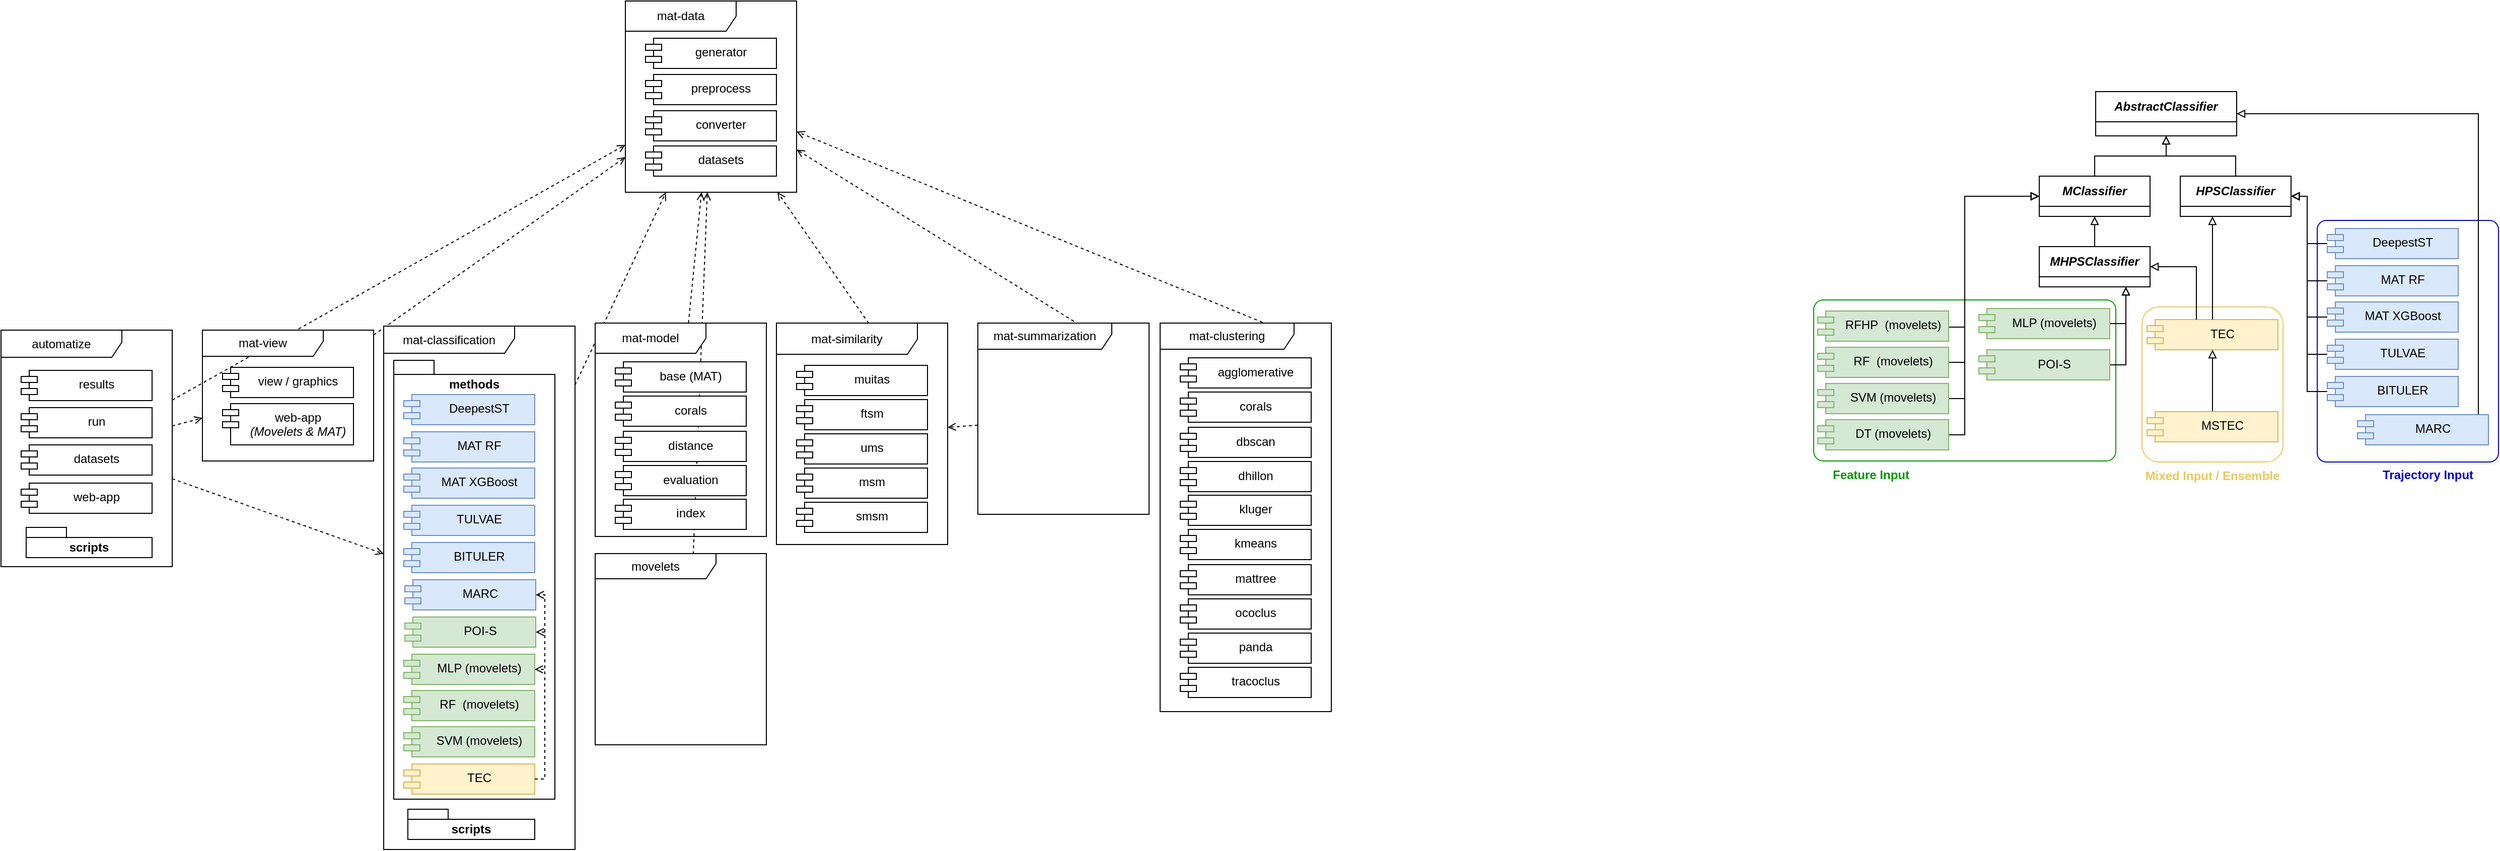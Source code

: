 <mxfile version="23.1.5" type="device">
  <diagram name="Página-1" id="NjSdwOmiIwXVztQAF8Lo">
    <mxGraphModel dx="1736" dy="1755" grid="1" gridSize="10" guides="1" tooltips="1" connect="1" arrows="1" fold="1" page="1" pageScale="1" pageWidth="827" pageHeight="1169" math="0" shadow="0">
      <root>
        <mxCell id="0" />
        <mxCell id="1" parent="0" />
        <mxCell id="n9qyGrMY-b-BzYaa1yog-17" style="rounded=0;orthogonalLoop=1;jettySize=auto;html=1;dashed=1;endArrow=open;endFill=0;" parent="1" source="n9qyGrMY-b-BzYaa1yog-12" target="n9qyGrMY-b-BzYaa1yog-2" edge="1">
          <mxGeometry relative="1" as="geometry" />
        </mxCell>
        <mxCell id="mgZLQg_ETMRa4hPbAOP7-61" value="&lt;h4&gt;Trajectory Input&lt;/h4&gt;" style="rounded=1;whiteSpace=wrap;html=1;fillColor=none;verticalAlign=top;labelPosition=right;verticalLabelPosition=bottom;align=left;spacing=-15;spacingTop=0;spacingLeft=-100;spacingRight=0;fontColor=#0000CC;labelBorderColor=none;strokeColor=#0000CC;arcSize=5;" parent="1" vertex="1">
          <mxGeometry x="2170" y="168" width="180" height="240" as="geometry" />
        </mxCell>
        <mxCell id="mgZLQg_ETMRa4hPbAOP7-62" value="&lt;h4&gt;Mixed Input / Ensemble&lt;/h4&gt;" style="rounded=1;whiteSpace=wrap;html=1;fillColor=none;verticalAlign=top;labelPosition=center;verticalLabelPosition=bottom;align=center;spacing=-15;spacingTop=1;spacingLeft=0;spacingRight=0;fontColor=#EBC75E;labelBorderColor=none;strokeColor=#EBC75E;arcSize=12;" parent="1" vertex="1">
          <mxGeometry x="1996" y="254" width="140" height="154" as="geometry" />
        </mxCell>
        <mxCell id="mgZLQg_ETMRa4hPbAOP7-60" value="&lt;h4&gt;Feature Input&lt;/h4&gt;" style="rounded=1;whiteSpace=wrap;html=1;fillColor=none;verticalAlign=top;labelPosition=left;verticalLabelPosition=bottom;align=right;spacing=-15;spacingTop=1;spacingLeft=0;spacingRight=-80;fontColor=#009900;labelBorderColor=none;strokeColor=#009900;arcSize=6;" parent="1" vertex="1">
          <mxGeometry x="1670" y="247" width="300" height="160" as="geometry" />
        </mxCell>
        <mxCell id="n9qyGrMY-b-BzYaa1yog-35" style="rounded=0;orthogonalLoop=1;jettySize=auto;html=1;endArrow=open;dashed=1;endFill=0;exitX=0.573;exitY=0.004;exitDx=0;exitDy=0;exitPerimeter=0;" parent="1" source="n9qyGrMY-b-BzYaa1yog-9" target="n9qyGrMY-b-BzYaa1yog-2" edge="1">
          <mxGeometry relative="1" as="geometry" />
        </mxCell>
        <mxCell id="n9qyGrMY-b-BzYaa1yog-9" value="movelets" style="shape=umlFrame;whiteSpace=wrap;html=1;pointerEvents=0;width=120;height=25;" parent="1" vertex="1">
          <mxGeometry x="460" y="499" width="170" height="190" as="geometry" />
        </mxCell>
        <mxCell id="n9qyGrMY-b-BzYaa1yog-23" style="rounded=0;orthogonalLoop=1;jettySize=auto;html=1;endArrow=open;dashed=1;endFill=0;" parent="1" source="n9qyGrMY-b-BzYaa1yog-12" target="n9qyGrMY-b-BzYaa1yog-6" edge="1">
          <mxGeometry relative="1" as="geometry" />
        </mxCell>
        <mxCell id="n9qyGrMY-b-BzYaa1yog-33" style="rounded=0;orthogonalLoop=1;jettySize=auto;html=1;endArrow=open;dashed=1;endFill=0;" parent="1" source="n9qyGrMY-b-BzYaa1yog-12" target="n9qyGrMY-b-BzYaa1yog-19" edge="1">
          <mxGeometry relative="1" as="geometry" />
        </mxCell>
        <mxCell id="n9qyGrMY-b-BzYaa1yog-34" style="rounded=0;orthogonalLoop=1;jettySize=auto;html=1;endArrow=open;dashed=1;endFill=0;" parent="1" source="n9qyGrMY-b-BzYaa1yog-19" target="n9qyGrMY-b-BzYaa1yog-2" edge="1">
          <mxGeometry relative="1" as="geometry" />
        </mxCell>
        <mxCell id="mgZLQg_ETMRa4hPbAOP7-2" style="rounded=0;orthogonalLoop=1;jettySize=auto;html=1;endArrow=open;dashed=1;endFill=0;" parent="1" source="n9qyGrMY-b-BzYaa1yog-6" target="n9qyGrMY-b-BzYaa1yog-2" edge="1">
          <mxGeometry relative="1" as="geometry" />
        </mxCell>
        <mxCell id="mgZLQg_ETMRa4hPbAOP7-38" style="edgeStyle=orthogonalEdgeStyle;rounded=0;orthogonalLoop=1;jettySize=auto;html=1;endArrow=block;endFill=0;" parent="1" source="mgZLQg_ETMRa4hPbAOP7-11" target="mgZLQg_ETMRa4hPbAOP7-26" edge="1">
          <mxGeometry relative="1" as="geometry">
            <Array as="points">
              <mxPoint x="1980" y="271" />
            </Array>
          </mxGeometry>
        </mxCell>
        <mxCell id="mgZLQg_ETMRa4hPbAOP7-11" value="MLP (movelets)" style="shape=module;align=left;spacingLeft=20;align=center;verticalAlign=top;whiteSpace=wrap;html=1;jettyWidth=16;jettyHeight=6;fillColor=#d5e8d4;strokeColor=#82b366;" parent="1" vertex="1">
          <mxGeometry x="1834" y="255.5" width="130" height="30" as="geometry" />
        </mxCell>
        <mxCell id="mgZLQg_ETMRa4hPbAOP7-12" value="TEC" style="shape=module;align=left;spacingLeft=20;align=center;verticalAlign=top;whiteSpace=wrap;html=1;jettyWidth=16;jettyHeight=6;fillColor=#fff2cc;strokeColor=#d6b656;" parent="1" vertex="1">
          <mxGeometry x="2001" y="266.5" width="130" height="30" as="geometry" />
        </mxCell>
        <mxCell id="mgZLQg_ETMRa4hPbAOP7-36" style="edgeStyle=orthogonalEdgeStyle;rounded=0;orthogonalLoop=1;jettySize=auto;html=1;endArrow=block;endFill=0;" parent="1" source="mgZLQg_ETMRa4hPbAOP7-13" target="mgZLQg_ETMRa4hPbAOP7-26" edge="1">
          <mxGeometry relative="1" as="geometry">
            <Array as="points">
              <mxPoint x="1980" y="312" />
            </Array>
          </mxGeometry>
        </mxCell>
        <mxCell id="mgZLQg_ETMRa4hPbAOP7-13" value="POI-S" style="shape=module;align=left;spacingLeft=20;align=center;verticalAlign=top;whiteSpace=wrap;html=1;jettyWidth=16;jettyHeight=6;fillColor=#d5e8d4;strokeColor=#82b366;" parent="1" vertex="1">
          <mxGeometry x="1834" y="296.5" width="130" height="30" as="geometry" />
        </mxCell>
        <mxCell id="mgZLQg_ETMRa4hPbAOP7-39" style="edgeStyle=orthogonalEdgeStyle;rounded=0;orthogonalLoop=1;jettySize=auto;html=1;endArrow=block;endFill=0;" parent="1" source="mgZLQg_ETMRa4hPbAOP7-14" target="mgZLQg_ETMRa4hPbAOP7-27" edge="1">
          <mxGeometry relative="1" as="geometry">
            <Array as="points">
              <mxPoint x="2330" y="62" />
            </Array>
          </mxGeometry>
        </mxCell>
        <mxCell id="mgZLQg_ETMRa4hPbAOP7-14" value="MARC" style="shape=module;align=left;spacingLeft=20;align=center;verticalAlign=top;whiteSpace=wrap;html=1;jettyWidth=16;jettyHeight=6;fillColor=#dae8fc;strokeColor=#6c8ebf;" parent="1" vertex="1">
          <mxGeometry x="2210" y="361" width="130" height="30" as="geometry" />
        </mxCell>
        <mxCell id="mgZLQg_ETMRa4hPbAOP7-32" style="edgeStyle=orthogonalEdgeStyle;rounded=0;orthogonalLoop=1;jettySize=auto;html=1;entryX=0;entryY=0.5;entryDx=0;entryDy=0;endArrow=block;endFill=0;" parent="1" source="mgZLQg_ETMRa4hPbAOP7-15" target="mgZLQg_ETMRa4hPbAOP7-22" edge="1">
          <mxGeometry relative="1" as="geometry">
            <Array as="points">
              <mxPoint x="1820" y="274" />
              <mxPoint x="1820" y="144" />
            </Array>
          </mxGeometry>
        </mxCell>
        <mxCell id="mgZLQg_ETMRa4hPbAOP7-15" value="RFHP&amp;nbsp; (movelets)" style="shape=module;align=left;spacingLeft=20;align=center;verticalAlign=top;whiteSpace=wrap;html=1;jettyWidth=16;jettyHeight=6;fillColor=#d5e8d4;strokeColor=#82b366;" parent="1" vertex="1">
          <mxGeometry x="1674" y="258" width="130" height="30" as="geometry" />
        </mxCell>
        <mxCell id="mgZLQg_ETMRa4hPbAOP7-33" style="edgeStyle=orthogonalEdgeStyle;rounded=0;orthogonalLoop=1;jettySize=auto;html=1;endArrow=block;endFill=0;" parent="1" source="mgZLQg_ETMRa4hPbAOP7-47" target="mgZLQg_ETMRa4hPbAOP7-22" edge="1">
          <mxGeometry relative="1" as="geometry">
            <Array as="points">
              <mxPoint x="1820" y="309" />
              <mxPoint x="1820" y="144" />
            </Array>
          </mxGeometry>
        </mxCell>
        <mxCell id="mgZLQg_ETMRa4hPbAOP7-48" style="edgeStyle=orthogonalEdgeStyle;rounded=0;orthogonalLoop=1;jettySize=auto;html=1;endArrow=block;endFill=0;" parent="1" source="mgZLQg_ETMRa4hPbAOP7-16" target="mgZLQg_ETMRa4hPbAOP7-22" edge="1">
          <mxGeometry relative="1" as="geometry">
            <Array as="points">
              <mxPoint x="1820" y="345" />
              <mxPoint x="1820" y="144" />
            </Array>
          </mxGeometry>
        </mxCell>
        <mxCell id="mgZLQg_ETMRa4hPbAOP7-16" value="SVM&amp;nbsp;(movelets)" style="shape=module;align=left;spacingLeft=20;align=center;verticalAlign=top;whiteSpace=wrap;html=1;jettyWidth=16;jettyHeight=6;fillColor=#d5e8d4;strokeColor=#82b366;" parent="1" vertex="1">
          <mxGeometry x="1674" y="330" width="130" height="30" as="geometry" />
        </mxCell>
        <mxCell id="mgZLQg_ETMRa4hPbAOP7-40" style="edgeStyle=orthogonalEdgeStyle;rounded=0;orthogonalLoop=1;jettySize=auto;html=1;endArrow=block;endFill=0;" parent="1" source="mgZLQg_ETMRa4hPbAOP7-17" target="mgZLQg_ETMRa4hPbAOP7-28" edge="1">
          <mxGeometry relative="1" as="geometry">
            <Array as="points">
              <mxPoint x="2160" y="191" />
              <mxPoint x="2160" y="144" />
            </Array>
          </mxGeometry>
        </mxCell>
        <mxCell id="mgZLQg_ETMRa4hPbAOP7-17" value="DeepestST" style="shape=module;align=left;spacingLeft=20;align=center;verticalAlign=top;whiteSpace=wrap;html=1;jettyWidth=16;jettyHeight=6;fillColor=#dae8fc;strokeColor=#6c8ebf;" parent="1" vertex="1">
          <mxGeometry x="2180" y="176" width="130" height="30" as="geometry" />
        </mxCell>
        <mxCell id="mgZLQg_ETMRa4hPbAOP7-41" style="edgeStyle=orthogonalEdgeStyle;rounded=0;orthogonalLoop=1;jettySize=auto;html=1;endArrow=block;endFill=0;" parent="1" source="mgZLQg_ETMRa4hPbAOP7-18" target="mgZLQg_ETMRa4hPbAOP7-28" edge="1">
          <mxGeometry relative="1" as="geometry">
            <Array as="points">
              <mxPoint x="2160" y="228" />
              <mxPoint x="2160" y="144" />
            </Array>
          </mxGeometry>
        </mxCell>
        <mxCell id="mgZLQg_ETMRa4hPbAOP7-18" value="MAT RF" style="shape=module;align=left;spacingLeft=20;align=center;verticalAlign=top;whiteSpace=wrap;html=1;jettyWidth=16;jettyHeight=6;fillColor=#dae8fc;strokeColor=#6c8ebf;" parent="1" vertex="1">
          <mxGeometry x="2180" y="213" width="130" height="30" as="geometry" />
        </mxCell>
        <mxCell id="mgZLQg_ETMRa4hPbAOP7-42" style="edgeStyle=orthogonalEdgeStyle;rounded=0;orthogonalLoop=1;jettySize=auto;html=1;endArrow=block;endFill=0;" parent="1" source="mgZLQg_ETMRa4hPbAOP7-19" target="mgZLQg_ETMRa4hPbAOP7-28" edge="1">
          <mxGeometry relative="1" as="geometry">
            <Array as="points">
              <mxPoint x="2160" y="264" />
              <mxPoint x="2160" y="144" />
            </Array>
          </mxGeometry>
        </mxCell>
        <mxCell id="mgZLQg_ETMRa4hPbAOP7-19" value="MAT XGBoost" style="shape=module;align=left;spacingLeft=20;align=center;verticalAlign=top;whiteSpace=wrap;html=1;jettyWidth=16;jettyHeight=6;fillColor=#dae8fc;strokeColor=#6c8ebf;" parent="1" vertex="1">
          <mxGeometry x="2180" y="249" width="130" height="30" as="geometry" />
        </mxCell>
        <mxCell id="mgZLQg_ETMRa4hPbAOP7-43" style="edgeStyle=orthogonalEdgeStyle;rounded=0;orthogonalLoop=1;jettySize=auto;html=1;endArrow=block;endFill=0;" parent="1" source="mgZLQg_ETMRa4hPbAOP7-20" target="mgZLQg_ETMRa4hPbAOP7-28" edge="1">
          <mxGeometry relative="1" as="geometry">
            <Array as="points">
              <mxPoint x="2160" y="301" />
              <mxPoint x="2160" y="144" />
            </Array>
          </mxGeometry>
        </mxCell>
        <mxCell id="mgZLQg_ETMRa4hPbAOP7-20" value="TULVAE" style="shape=module;align=left;spacingLeft=20;align=center;verticalAlign=top;whiteSpace=wrap;html=1;jettyWidth=16;jettyHeight=6;fillColor=#dae8fc;strokeColor=#6c8ebf;" parent="1" vertex="1">
          <mxGeometry x="2180" y="286" width="130" height="30" as="geometry" />
        </mxCell>
        <mxCell id="mgZLQg_ETMRa4hPbAOP7-44" style="edgeStyle=orthogonalEdgeStyle;rounded=0;orthogonalLoop=1;jettySize=auto;html=1;endArrow=block;endFill=0;" parent="1" source="mgZLQg_ETMRa4hPbAOP7-21" target="mgZLQg_ETMRa4hPbAOP7-28" edge="1">
          <mxGeometry relative="1" as="geometry">
            <Array as="points">
              <mxPoint x="2160" y="338" />
              <mxPoint x="2160" y="144" />
            </Array>
          </mxGeometry>
        </mxCell>
        <mxCell id="mgZLQg_ETMRa4hPbAOP7-21" value="BITULER" style="shape=module;align=left;spacingLeft=20;align=center;verticalAlign=top;whiteSpace=wrap;html=1;jettyWidth=16;jettyHeight=6;fillColor=#dae8fc;strokeColor=#6c8ebf;" parent="1" vertex="1">
          <mxGeometry x="2180" y="323" width="130" height="30" as="geometry" />
        </mxCell>
        <mxCell id="mgZLQg_ETMRa4hPbAOP7-30" style="edgeStyle=orthogonalEdgeStyle;rounded=0;orthogonalLoop=1;jettySize=auto;html=1;endArrow=block;endFill=0;" parent="1" source="mgZLQg_ETMRa4hPbAOP7-22" target="mgZLQg_ETMRa4hPbAOP7-27" edge="1">
          <mxGeometry relative="1" as="geometry" />
        </mxCell>
        <mxCell id="mgZLQg_ETMRa4hPbAOP7-22" value="MClassifier" style="swimlane;fontStyle=3;childLayout=stackLayout;horizontal=1;startSize=30;horizontalStack=0;resizeParent=1;resizeParentMax=0;resizeLast=0;collapsible=1;marginBottom=0;whiteSpace=wrap;html=1;" parent="1" vertex="1">
          <mxGeometry x="1894" y="124" width="110" height="40" as="geometry" />
        </mxCell>
        <mxCell id="mgZLQg_ETMRa4hPbAOP7-31" style="edgeStyle=orthogonalEdgeStyle;rounded=0;orthogonalLoop=1;jettySize=auto;html=1;endArrow=block;endFill=0;" parent="1" source="mgZLQg_ETMRa4hPbAOP7-26" target="mgZLQg_ETMRa4hPbAOP7-22" edge="1">
          <mxGeometry relative="1" as="geometry" />
        </mxCell>
        <mxCell id="mgZLQg_ETMRa4hPbAOP7-26" value="MHPSClassifier" style="swimlane;fontStyle=3;childLayout=stackLayout;horizontal=1;startSize=30;horizontalStack=0;resizeParent=1;resizeParentMax=0;resizeLast=0;collapsible=1;marginBottom=0;whiteSpace=wrap;html=1;" parent="1" vertex="1">
          <mxGeometry x="1894" y="194" width="110" height="40" as="geometry" />
        </mxCell>
        <mxCell id="mgZLQg_ETMRa4hPbAOP7-27" value="AbstractClassifier" style="swimlane;fontStyle=3;childLayout=stackLayout;horizontal=1;startSize=30;horizontalStack=0;resizeParent=1;resizeParentMax=0;resizeLast=0;collapsible=1;marginBottom=0;whiteSpace=wrap;html=1;" parent="1" vertex="1">
          <mxGeometry x="1950" y="40" width="140" height="44" as="geometry" />
        </mxCell>
        <mxCell id="mgZLQg_ETMRa4hPbAOP7-29" style="edgeStyle=orthogonalEdgeStyle;rounded=0;orthogonalLoop=1;jettySize=auto;html=1;endArrow=block;endFill=0;" parent="1" source="mgZLQg_ETMRa4hPbAOP7-28" target="mgZLQg_ETMRa4hPbAOP7-27" edge="1">
          <mxGeometry relative="1" as="geometry" />
        </mxCell>
        <mxCell id="mgZLQg_ETMRa4hPbAOP7-28" value="HPSClassifier" style="swimlane;fontStyle=3;childLayout=stackLayout;horizontal=1;startSize=30;horizontalStack=0;resizeParent=1;resizeParentMax=0;resizeLast=0;collapsible=1;marginBottom=0;whiteSpace=wrap;html=1;" parent="1" vertex="1">
          <mxGeometry x="2034" y="124" width="110" height="40" as="geometry" />
        </mxCell>
        <mxCell id="mgZLQg_ETMRa4hPbAOP7-49" style="edgeStyle=orthogonalEdgeStyle;rounded=0;orthogonalLoop=1;jettySize=auto;html=1;endArrow=block;endFill=0;" parent="1" source="mgZLQg_ETMRa4hPbAOP7-46" target="mgZLQg_ETMRa4hPbAOP7-22" edge="1">
          <mxGeometry relative="1" as="geometry">
            <Array as="points">
              <mxPoint x="1820" y="381" />
              <mxPoint x="1820" y="144" />
            </Array>
          </mxGeometry>
        </mxCell>
        <mxCell id="mgZLQg_ETMRa4hPbAOP7-46" value="DT (movelets)" style="shape=module;align=left;spacingLeft=20;align=center;verticalAlign=top;whiteSpace=wrap;html=1;jettyWidth=16;jettyHeight=6;fillColor=#d5e8d4;strokeColor=#82b366;" parent="1" vertex="1">
          <mxGeometry x="1674" y="366" width="130" height="30" as="geometry" />
        </mxCell>
        <mxCell id="mgZLQg_ETMRa4hPbAOP7-47" value="RF&amp;nbsp; (movelets)" style="shape=module;align=left;spacingLeft=20;align=center;verticalAlign=top;whiteSpace=wrap;html=1;jettyWidth=16;jettyHeight=6;fillColor=#d5e8d4;strokeColor=#82b366;" parent="1" vertex="1">
          <mxGeometry x="1674" y="294" width="130" height="30" as="geometry" />
        </mxCell>
        <mxCell id="mgZLQg_ETMRa4hPbAOP7-63" style="edgeStyle=orthogonalEdgeStyle;rounded=0;orthogonalLoop=1;jettySize=auto;html=1;endArrow=block;endFill=0;" parent="1" source="mgZLQg_ETMRa4hPbAOP7-12" target="mgZLQg_ETMRa4hPbAOP7-28" edge="1">
          <mxGeometry relative="1" as="geometry">
            <Array as="points">
              <mxPoint x="2090" y="274" />
              <mxPoint x="2090" y="274" />
            </Array>
          </mxGeometry>
        </mxCell>
        <mxCell id="mgZLQg_ETMRa4hPbAOP7-64" style="edgeStyle=orthogonalEdgeStyle;rounded=0;orthogonalLoop=1;jettySize=auto;html=1;endArrow=block;endFill=0;" parent="1" source="mgZLQg_ETMRa4hPbAOP7-12" target="mgZLQg_ETMRa4hPbAOP7-26" edge="1">
          <mxGeometry relative="1" as="geometry">
            <Array as="points">
              <mxPoint x="2050" y="214" />
            </Array>
          </mxGeometry>
        </mxCell>
        <mxCell id="mgZLQg_ETMRa4hPbAOP7-66" style="edgeStyle=orthogonalEdgeStyle;rounded=0;orthogonalLoop=1;jettySize=auto;html=1;endArrow=block;endFill=0;" parent="1" source="mgZLQg_ETMRa4hPbAOP7-65" target="mgZLQg_ETMRa4hPbAOP7-12" edge="1">
          <mxGeometry relative="1" as="geometry" />
        </mxCell>
        <mxCell id="mgZLQg_ETMRa4hPbAOP7-65" value="MSTEC" style="shape=module;align=left;spacingLeft=20;align=center;verticalAlign=top;whiteSpace=wrap;html=1;jettyWidth=16;jettyHeight=6;fillColor=#fff2cc;strokeColor=#d6b656;" parent="1" vertex="1">
          <mxGeometry x="2001" y="358" width="130" height="30" as="geometry" />
        </mxCell>
        <mxCell id="ncjso_DGpGOnADHclqbK-24" style="rounded=0;orthogonalLoop=1;jettySize=auto;html=1;dashed=1;strokeColor=default;align=center;verticalAlign=middle;fontFamily=Helvetica;fontSize=11;fontColor=default;labelBackgroundColor=default;endArrow=open;endFill=0;exitX=0.539;exitY=0.001;exitDx=0;exitDy=0;exitPerimeter=0;" edge="1" parent="1" source="ncjso_DGpGOnADHclqbK-2" target="n9qyGrMY-b-BzYaa1yog-2">
          <mxGeometry relative="1" as="geometry" />
        </mxCell>
        <mxCell id="ncjso_DGpGOnADHclqbK-23" style="rounded=0;orthogonalLoop=1;jettySize=auto;html=1;dashed=1;strokeColor=default;align=center;verticalAlign=middle;fontFamily=Helvetica;fontSize=11;fontColor=default;labelBackgroundColor=default;endArrow=open;endFill=0;" edge="1" parent="1" source="ncjso_DGpGOnADHclqbK-3" target="ncjso_DGpGOnADHclqbK-2">
          <mxGeometry relative="1" as="geometry" />
        </mxCell>
        <mxCell id="ncjso_DGpGOnADHclqbK-25" style="rounded=0;orthogonalLoop=1;jettySize=auto;html=1;dashed=1;strokeColor=default;align=center;verticalAlign=middle;fontFamily=Helvetica;fontSize=11;fontColor=default;labelBackgroundColor=default;endArrow=open;endFill=0;exitX=0.561;exitY=-0.009;exitDx=0;exitDy=0;exitPerimeter=0;" edge="1" parent="1" source="ncjso_DGpGOnADHclqbK-3" target="n9qyGrMY-b-BzYaa1yog-2">
          <mxGeometry relative="1" as="geometry" />
        </mxCell>
        <mxCell id="ncjso_DGpGOnADHclqbK-3" value="mat-summarization" style="shape=umlFrame;whiteSpace=wrap;html=1;pointerEvents=0;width=133;height=26;" vertex="1" parent="1">
          <mxGeometry x="840" y="270" width="170" height="190" as="geometry" />
        </mxCell>
        <mxCell id="ncjso_DGpGOnADHclqbK-20" value="" style="group" vertex="1" connectable="0" parent="1">
          <mxGeometry x="460" y="270" width="170" height="212" as="geometry" />
        </mxCell>
        <mxCell id="BebV0c_RTAwMKaFlxQ5s-1" value="mat-model" style="shape=umlFrame;whiteSpace=wrap;html=1;pointerEvents=0;width=110;height=30;" parent="ncjso_DGpGOnADHclqbK-20" vertex="1">
          <mxGeometry width="170" height="212" as="geometry" />
        </mxCell>
        <mxCell id="ncjso_DGpGOnADHclqbK-15" value="base (MAT)" style="shape=module;align=left;spacingLeft=20;align=center;verticalAlign=top;whiteSpace=wrap;html=1;jettyWidth=16;jettyHeight=6;" vertex="1" parent="ncjso_DGpGOnADHclqbK-20">
          <mxGeometry x="20" y="38.5" width="130" height="30" as="geometry" />
        </mxCell>
        <mxCell id="ncjso_DGpGOnADHclqbK-16" value="corals" style="shape=module;align=left;spacingLeft=20;align=center;verticalAlign=top;whiteSpace=wrap;html=1;jettyWidth=16;jettyHeight=6;" vertex="1" parent="ncjso_DGpGOnADHclqbK-20">
          <mxGeometry x="20" y="72.5" width="130" height="30" as="geometry" />
        </mxCell>
        <mxCell id="ncjso_DGpGOnADHclqbK-17" value="distance" style="shape=module;align=left;spacingLeft=20;align=center;verticalAlign=top;whiteSpace=wrap;html=1;jettyWidth=16;jettyHeight=6;" vertex="1" parent="ncjso_DGpGOnADHclqbK-20">
          <mxGeometry x="20" y="107.5" width="130" height="30" as="geometry" />
        </mxCell>
        <mxCell id="ncjso_DGpGOnADHclqbK-18" value="evaluation" style="shape=module;align=left;spacingLeft=20;align=center;verticalAlign=top;whiteSpace=wrap;html=1;jettyWidth=16;jettyHeight=6;" vertex="1" parent="ncjso_DGpGOnADHclqbK-20">
          <mxGeometry x="20" y="141.5" width="130" height="30" as="geometry" />
        </mxCell>
        <mxCell id="ncjso_DGpGOnADHclqbK-19" value="index" style="shape=module;align=left;spacingLeft=20;align=center;verticalAlign=top;whiteSpace=wrap;html=1;jettyWidth=16;jettyHeight=6;" vertex="1" parent="ncjso_DGpGOnADHclqbK-20">
          <mxGeometry x="20" y="175" width="130" height="30" as="geometry" />
        </mxCell>
        <mxCell id="ncjso_DGpGOnADHclqbK-21" style="rounded=0;orthogonalLoop=1;jettySize=auto;html=1;dashed=1;strokeColor=default;align=center;verticalAlign=middle;fontFamily=Helvetica;fontSize=11;fontColor=default;labelBackgroundColor=default;endArrow=open;endFill=0;exitX=0.545;exitY=-0.001;exitDx=0;exitDy=0;exitPerimeter=0;" edge="1" parent="1" source="BebV0c_RTAwMKaFlxQ5s-1" target="n9qyGrMY-b-BzYaa1yog-2">
          <mxGeometry relative="1" as="geometry" />
        </mxCell>
        <mxCell id="ncjso_DGpGOnADHclqbK-22" value="" style="group" vertex="1" connectable="0" parent="1">
          <mxGeometry x="1021" y="270" width="170" height="386" as="geometry" />
        </mxCell>
        <mxCell id="ncjso_DGpGOnADHclqbK-4" value="mat-clustering" style="shape=umlFrame;whiteSpace=wrap;html=1;pointerEvents=0;width=133;height=26;" vertex="1" parent="ncjso_DGpGOnADHclqbK-22">
          <mxGeometry width="170" height="386" as="geometry" />
        </mxCell>
        <mxCell id="ncjso_DGpGOnADHclqbK-5" value="agglomerative" style="shape=module;align=left;spacingLeft=20;align=center;verticalAlign=top;whiteSpace=wrap;html=1;jettyWidth=16;jettyHeight=6;" vertex="1" parent="ncjso_DGpGOnADHclqbK-22">
          <mxGeometry x="20" y="34.5" width="130" height="30" as="geometry" />
        </mxCell>
        <mxCell id="ncjso_DGpGOnADHclqbK-6" value="corals" style="shape=module;align=left;spacingLeft=20;align=center;verticalAlign=top;whiteSpace=wrap;html=1;jettyWidth=16;jettyHeight=6;" vertex="1" parent="ncjso_DGpGOnADHclqbK-22">
          <mxGeometry x="20" y="68.5" width="130" height="30" as="geometry" />
        </mxCell>
        <mxCell id="ncjso_DGpGOnADHclqbK-7" value="dbscan" style="shape=module;align=left;spacingLeft=20;align=center;verticalAlign=top;whiteSpace=wrap;html=1;jettyWidth=16;jettyHeight=6;" vertex="1" parent="ncjso_DGpGOnADHclqbK-22">
          <mxGeometry x="20" y="103.5" width="130" height="30" as="geometry" />
        </mxCell>
        <mxCell id="ncjso_DGpGOnADHclqbK-8" value="dhillon" style="shape=module;align=left;spacingLeft=20;align=center;verticalAlign=top;whiteSpace=wrap;html=1;jettyWidth=16;jettyHeight=6;" vertex="1" parent="ncjso_DGpGOnADHclqbK-22">
          <mxGeometry x="20" y="137.5" width="130" height="30" as="geometry" />
        </mxCell>
        <mxCell id="ncjso_DGpGOnADHclqbK-9" value="kluger" style="shape=module;align=left;spacingLeft=20;align=center;verticalAlign=top;whiteSpace=wrap;html=1;jettyWidth=16;jettyHeight=6;" vertex="1" parent="ncjso_DGpGOnADHclqbK-22">
          <mxGeometry x="20" y="171" width="130" height="30" as="geometry" />
        </mxCell>
        <mxCell id="ncjso_DGpGOnADHclqbK-10" value="kmeans" style="shape=module;align=left;spacingLeft=20;align=center;verticalAlign=top;whiteSpace=wrap;html=1;jettyWidth=16;jettyHeight=6;" vertex="1" parent="ncjso_DGpGOnADHclqbK-22">
          <mxGeometry x="20" y="205" width="130" height="30" as="geometry" />
        </mxCell>
        <mxCell id="ncjso_DGpGOnADHclqbK-11" value="mattree" style="shape=module;align=left;spacingLeft=20;align=center;verticalAlign=top;whiteSpace=wrap;html=1;jettyWidth=16;jettyHeight=6;" vertex="1" parent="ncjso_DGpGOnADHclqbK-22">
          <mxGeometry x="20" y="240" width="130" height="30" as="geometry" />
        </mxCell>
        <mxCell id="ncjso_DGpGOnADHclqbK-12" value="ococlus" style="shape=module;align=left;spacingLeft=20;align=center;verticalAlign=top;whiteSpace=wrap;html=1;jettyWidth=16;jettyHeight=6;" vertex="1" parent="ncjso_DGpGOnADHclqbK-22">
          <mxGeometry x="20" y="274" width="130" height="30" as="geometry" />
        </mxCell>
        <mxCell id="ncjso_DGpGOnADHclqbK-13" value="panda" style="shape=module;align=left;spacingLeft=20;align=center;verticalAlign=top;whiteSpace=wrap;html=1;jettyWidth=16;jettyHeight=6;" vertex="1" parent="ncjso_DGpGOnADHclqbK-22">
          <mxGeometry x="20" y="308" width="130" height="30" as="geometry" />
        </mxCell>
        <mxCell id="ncjso_DGpGOnADHclqbK-14" value="tracoclus" style="shape=module;align=left;spacingLeft=20;align=center;verticalAlign=top;whiteSpace=wrap;html=1;jettyWidth=16;jettyHeight=6;" vertex="1" parent="ncjso_DGpGOnADHclqbK-22">
          <mxGeometry x="20" y="342" width="130" height="30" as="geometry" />
        </mxCell>
        <mxCell id="ncjso_DGpGOnADHclqbK-26" style="rounded=0;orthogonalLoop=1;jettySize=auto;html=1;dashed=1;strokeColor=default;align=center;verticalAlign=middle;fontFamily=Helvetica;fontSize=11;fontColor=default;labelBackgroundColor=default;endArrow=open;endFill=0;exitX=0.598;exitY=-0.002;exitDx=0;exitDy=0;exitPerimeter=0;" edge="1" parent="1" source="ncjso_DGpGOnADHclqbK-4" target="n9qyGrMY-b-BzYaa1yog-2">
          <mxGeometry relative="1" as="geometry" />
        </mxCell>
        <mxCell id="ncjso_DGpGOnADHclqbK-27" value="" style="group" vertex="1" connectable="0" parent="1">
          <mxGeometry x="490" y="-50" width="170" height="190" as="geometry" />
        </mxCell>
        <mxCell id="n9qyGrMY-b-BzYaa1yog-2" value="mat-data" style="shape=umlFrame;whiteSpace=wrap;html=1;pointerEvents=0;width=110;height=30;" parent="ncjso_DGpGOnADHclqbK-27" vertex="1">
          <mxGeometry width="170" height="190" as="geometry" />
        </mxCell>
        <mxCell id="n9qyGrMY-b-BzYaa1yog-4" value="preprocess" style="shape=module;align=left;spacingLeft=20;align=center;verticalAlign=top;whiteSpace=wrap;html=1;jettyWidth=16;jettyHeight=6;" parent="ncjso_DGpGOnADHclqbK-27" vertex="1">
          <mxGeometry x="20" y="73" width="130" height="30" as="geometry" />
        </mxCell>
        <mxCell id="n9qyGrMY-b-BzYaa1yog-5" value="generator" style="shape=module;align=left;spacingLeft=20;align=center;verticalAlign=top;whiteSpace=wrap;html=1;jettyWidth=16;jettyHeight=6;" parent="ncjso_DGpGOnADHclqbK-27" vertex="1">
          <mxGeometry x="20" y="37" width="130" height="30" as="geometry" />
        </mxCell>
        <mxCell id="n9qyGrMY-b-BzYaa1yog-36" value="converter" style="shape=module;align=left;spacingLeft=20;align=center;verticalAlign=top;whiteSpace=wrap;html=1;jettyWidth=16;jettyHeight=6;" parent="ncjso_DGpGOnADHclqbK-27" vertex="1">
          <mxGeometry x="20" y="109" width="130" height="30" as="geometry" />
        </mxCell>
        <mxCell id="mgZLQg_ETMRa4hPbAOP7-1" value="datasets" style="shape=module;align=left;spacingLeft=20;align=center;verticalAlign=top;whiteSpace=wrap;html=1;jettyWidth=16;jettyHeight=6;" parent="ncjso_DGpGOnADHclqbK-27" vertex="1">
          <mxGeometry x="20" y="144" width="130" height="30" as="geometry" />
        </mxCell>
        <mxCell id="ncjso_DGpGOnADHclqbK-28" value="" style="group" vertex="1" connectable="0" parent="1">
          <mxGeometry x="250" y="273" width="190" height="520" as="geometry" />
        </mxCell>
        <mxCell id="mgZLQg_ETMRa4hPbAOP7-5" value="methods" style="shape=folder;fontStyle=1;spacingTop=10;tabWidth=40;tabHeight=14;tabPosition=left;html=1;whiteSpace=wrap;horizontal=1;verticalAlign=top;fillColor=none;" parent="ncjso_DGpGOnADHclqbK-28" vertex="1">
          <mxGeometry x="10" y="34" width="160" height="436" as="geometry" />
        </mxCell>
        <mxCell id="n9qyGrMY-b-BzYaa1yog-10" value="MLP (movelets)" style="shape=module;align=left;spacingLeft=20;align=center;verticalAlign=top;whiteSpace=wrap;html=1;jettyWidth=16;jettyHeight=6;fillColor=#d5e8d4;strokeColor=#82b366;" parent="ncjso_DGpGOnADHclqbK-28" vertex="1">
          <mxGeometry x="20" y="326" width="130" height="30" as="geometry" />
        </mxCell>
        <mxCell id="mgZLQg_ETMRa4hPbAOP7-10" style="edgeStyle=orthogonalEdgeStyle;rounded=0;orthogonalLoop=1;jettySize=auto;html=1;entryX=1;entryY=0.5;entryDx=0;entryDy=0;endArrow=open;dashed=1;endFill=0;" parent="ncjso_DGpGOnADHclqbK-28" source="n9qyGrMY-b-BzYaa1yog-11" target="n9qyGrMY-b-BzYaa1yog-10" edge="1">
          <mxGeometry relative="1" as="geometry">
            <Array as="points">
              <mxPoint x="160" y="450" />
              <mxPoint x="160" y="341" />
            </Array>
          </mxGeometry>
        </mxCell>
        <mxCell id="n9qyGrMY-b-BzYaa1yog-11" value="TEC" style="shape=module;align=left;spacingLeft=20;align=center;verticalAlign=top;whiteSpace=wrap;html=1;jettyWidth=16;jettyHeight=6;fillColor=#fff2cc;strokeColor=#d6b656;" parent="ncjso_DGpGOnADHclqbK-28" vertex="1">
          <mxGeometry x="20" y="435" width="130" height="30" as="geometry" />
        </mxCell>
        <mxCell id="n9qyGrMY-b-BzYaa1yog-19" value="mat-classification" style="shape=umlFrame;whiteSpace=wrap;html=1;pointerEvents=0;width=130;height=27;" parent="ncjso_DGpGOnADHclqbK-28" vertex="1">
          <mxGeometry width="190" height="520" as="geometry" />
        </mxCell>
        <mxCell id="n9qyGrMY-b-BzYaa1yog-20" value="POI-S" style="shape=module;align=left;spacingLeft=20;align=center;verticalAlign=top;whiteSpace=wrap;html=1;jettyWidth=16;jettyHeight=6;fillColor=#d5e8d4;strokeColor=#82b366;" parent="ncjso_DGpGOnADHclqbK-28" vertex="1">
          <mxGeometry x="21" y="289" width="130" height="30" as="geometry" />
        </mxCell>
        <mxCell id="mgZLQg_ETMRa4hPbAOP7-9" style="edgeStyle=orthogonalEdgeStyle;rounded=0;orthogonalLoop=1;jettySize=auto;html=1;entryX=1;entryY=0.5;entryDx=0;entryDy=0;endArrow=open;dashed=1;endFill=0;" parent="ncjso_DGpGOnADHclqbK-28" source="n9qyGrMY-b-BzYaa1yog-11" target="n9qyGrMY-b-BzYaa1yog-20" edge="1">
          <mxGeometry relative="1" as="geometry">
            <Array as="points">
              <mxPoint x="160" y="450" />
              <mxPoint x="160" y="304" />
            </Array>
          </mxGeometry>
        </mxCell>
        <mxCell id="n9qyGrMY-b-BzYaa1yog-21" value="MARC" style="shape=module;align=left;spacingLeft=20;align=center;verticalAlign=top;whiteSpace=wrap;html=1;jettyWidth=16;jettyHeight=6;fillColor=#dae8fc;strokeColor=#6c8ebf;" parent="ncjso_DGpGOnADHclqbK-28" vertex="1">
          <mxGeometry x="21" y="252" width="130" height="30" as="geometry" />
        </mxCell>
        <mxCell id="mgZLQg_ETMRa4hPbAOP7-8" style="edgeStyle=orthogonalEdgeStyle;rounded=0;orthogonalLoop=1;jettySize=auto;html=1;entryX=1;entryY=0.5;entryDx=0;entryDy=0;endArrow=open;dashed=1;endFill=0;" parent="ncjso_DGpGOnADHclqbK-28" source="n9qyGrMY-b-BzYaa1yog-11" target="n9qyGrMY-b-BzYaa1yog-21" edge="1">
          <mxGeometry relative="1" as="geometry">
            <Array as="points">
              <mxPoint x="160" y="450" />
              <mxPoint x="160" y="267" />
            </Array>
          </mxGeometry>
        </mxCell>
        <mxCell id="n9qyGrMY-b-BzYaa1yog-24" value="RF&amp;nbsp; (movelets)" style="shape=module;align=left;spacingLeft=20;align=center;verticalAlign=top;whiteSpace=wrap;html=1;jettyWidth=16;jettyHeight=6;fillColor=#d5e8d4;strokeColor=#82b366;" parent="ncjso_DGpGOnADHclqbK-28" vertex="1">
          <mxGeometry x="20" y="362" width="130" height="30" as="geometry" />
        </mxCell>
        <mxCell id="n9qyGrMY-b-BzYaa1yog-25" value="SVM&amp;nbsp;(movelets)" style="shape=module;align=left;spacingLeft=20;align=center;verticalAlign=top;whiteSpace=wrap;html=1;jettyWidth=16;jettyHeight=6;fillColor=#d5e8d4;strokeColor=#82b366;" parent="ncjso_DGpGOnADHclqbK-28" vertex="1">
          <mxGeometry x="20" y="398" width="130" height="30" as="geometry" />
        </mxCell>
        <mxCell id="n9qyGrMY-b-BzYaa1yog-26" value="DeepestST" style="shape=module;align=left;spacingLeft=20;align=center;verticalAlign=top;whiteSpace=wrap;html=1;jettyWidth=16;jettyHeight=6;fillColor=#dae8fc;strokeColor=#6c8ebf;" parent="ncjso_DGpGOnADHclqbK-28" vertex="1">
          <mxGeometry x="20" y="68" width="130" height="30" as="geometry" />
        </mxCell>
        <mxCell id="n9qyGrMY-b-BzYaa1yog-27" value="MAT RF" style="shape=module;align=left;spacingLeft=20;align=center;verticalAlign=top;whiteSpace=wrap;html=1;jettyWidth=16;jettyHeight=6;fillColor=#dae8fc;strokeColor=#6c8ebf;" parent="ncjso_DGpGOnADHclqbK-28" vertex="1">
          <mxGeometry x="20" y="105" width="130" height="30" as="geometry" />
        </mxCell>
        <mxCell id="n9qyGrMY-b-BzYaa1yog-28" value="MAT XGBoost" style="shape=module;align=left;spacingLeft=20;align=center;verticalAlign=top;whiteSpace=wrap;html=1;jettyWidth=16;jettyHeight=6;fillColor=#dae8fc;strokeColor=#6c8ebf;" parent="ncjso_DGpGOnADHclqbK-28" vertex="1">
          <mxGeometry x="20" y="141" width="130" height="30" as="geometry" />
        </mxCell>
        <mxCell id="n9qyGrMY-b-BzYaa1yog-29" value="TULVAE" style="shape=module;align=left;spacingLeft=20;align=center;verticalAlign=top;whiteSpace=wrap;html=1;jettyWidth=16;jettyHeight=6;fillColor=#dae8fc;strokeColor=#6c8ebf;" parent="ncjso_DGpGOnADHclqbK-28" vertex="1">
          <mxGeometry x="20" y="178" width="130" height="30" as="geometry" />
        </mxCell>
        <mxCell id="n9qyGrMY-b-BzYaa1yog-30" value="BITULER" style="shape=module;align=left;spacingLeft=20;align=center;verticalAlign=top;whiteSpace=wrap;html=1;jettyWidth=16;jettyHeight=6;fillColor=#dae8fc;strokeColor=#6c8ebf;" parent="ncjso_DGpGOnADHclqbK-28" vertex="1">
          <mxGeometry x="20" y="215" width="130" height="30" as="geometry" />
        </mxCell>
        <mxCell id="mgZLQg_ETMRa4hPbAOP7-6" value="scripts" style="shape=folder;fontStyle=1;spacingTop=10;tabWidth=40;tabHeight=10;tabPosition=left;html=1;whiteSpace=wrap;" parent="ncjso_DGpGOnADHclqbK-28" vertex="1">
          <mxGeometry x="24" y="480" width="126" height="30" as="geometry" />
        </mxCell>
        <mxCell id="ncjso_DGpGOnADHclqbK-29" value="" style="group" vertex="1" connectable="0" parent="1">
          <mxGeometry x="-130" y="277" width="170" height="235" as="geometry" />
        </mxCell>
        <mxCell id="n9qyGrMY-b-BzYaa1yog-12" value="automatize" style="shape=umlFrame;whiteSpace=wrap;html=1;pointerEvents=0;width=120;height=27;" parent="ncjso_DGpGOnADHclqbK-29" vertex="1">
          <mxGeometry width="170" height="235" as="geometry" />
        </mxCell>
        <mxCell id="n9qyGrMY-b-BzYaa1yog-13" value="run" style="shape=module;align=left;spacingLeft=20;align=center;verticalAlign=top;whiteSpace=wrap;html=1;jettyWidth=16;jettyHeight=6;" parent="ncjso_DGpGOnADHclqbK-29" vertex="1">
          <mxGeometry x="20" y="77" width="130" height="30" as="geometry" />
        </mxCell>
        <mxCell id="n9qyGrMY-b-BzYaa1yog-14" value="results" style="shape=module;align=left;spacingLeft=20;align=center;verticalAlign=top;whiteSpace=wrap;html=1;jettyWidth=16;jettyHeight=6;" parent="ncjso_DGpGOnADHclqbK-29" vertex="1">
          <mxGeometry x="20" y="40" width="130" height="30" as="geometry" />
        </mxCell>
        <mxCell id="n9qyGrMY-b-BzYaa1yog-16" value="datasets" style="shape=module;align=left;spacingLeft=20;align=center;verticalAlign=top;whiteSpace=wrap;html=1;jettyWidth=16;jettyHeight=6;" parent="ncjso_DGpGOnADHclqbK-29" vertex="1">
          <mxGeometry x="20" y="114" width="130" height="30" as="geometry" />
        </mxCell>
        <mxCell id="n9qyGrMY-b-BzYaa1yog-22" value="web-app" style="shape=module;align=left;spacingLeft=20;align=center;verticalAlign=top;whiteSpace=wrap;html=1;jettyWidth=16;jettyHeight=6;" parent="ncjso_DGpGOnADHclqbK-29" vertex="1">
          <mxGeometry x="20" y="152" width="130" height="30" as="geometry" />
        </mxCell>
        <mxCell id="mgZLQg_ETMRa4hPbAOP7-7" value="scripts" style="shape=folder;fontStyle=1;spacingTop=10;tabWidth=40;tabHeight=10;tabPosition=left;html=1;whiteSpace=wrap;" parent="ncjso_DGpGOnADHclqbK-29" vertex="1">
          <mxGeometry x="25" y="196" width="125" height="30" as="geometry" />
        </mxCell>
        <mxCell id="ncjso_DGpGOnADHclqbK-30" value="" style="group" vertex="1" connectable="0" parent="1">
          <mxGeometry x="70" y="277" width="170" height="130" as="geometry" />
        </mxCell>
        <mxCell id="n9qyGrMY-b-BzYaa1yog-6" value="mat-view" style="shape=umlFrame;whiteSpace=wrap;html=1;pointerEvents=0;width=120;height=26;" parent="ncjso_DGpGOnADHclqbK-30" vertex="1">
          <mxGeometry width="170" height="130" as="geometry" />
        </mxCell>
        <mxCell id="n9qyGrMY-b-BzYaa1yog-7" value="web-app &lt;br&gt;&lt;i&gt;(Movelets &amp;amp; MAT)&lt;/i&gt;" style="shape=module;align=left;spacingLeft=20;align=center;verticalAlign=top;whiteSpace=wrap;html=1;jettyWidth=16;jettyHeight=6;" parent="ncjso_DGpGOnADHclqbK-30" vertex="1">
          <mxGeometry x="20" y="73" width="130" height="41" as="geometry" />
        </mxCell>
        <mxCell id="n9qyGrMY-b-BzYaa1yog-8" value="view / graphics" style="shape=module;align=left;spacingLeft=20;align=center;verticalAlign=top;whiteSpace=wrap;html=1;jettyWidth=16;jettyHeight=6;" parent="ncjso_DGpGOnADHclqbK-30" vertex="1">
          <mxGeometry x="20" y="37" width="130" height="30" as="geometry" />
        </mxCell>
        <mxCell id="ncjso_DGpGOnADHclqbK-39" value="" style="group" vertex="1" connectable="0" parent="1">
          <mxGeometry x="640" y="270" width="170" height="220" as="geometry" />
        </mxCell>
        <mxCell id="ncjso_DGpGOnADHclqbK-2" value="mat-similarity" style="shape=umlFrame;whiteSpace=wrap;html=1;pointerEvents=0;width=140;height=31;" vertex="1" parent="ncjso_DGpGOnADHclqbK-39">
          <mxGeometry width="170" height="220" as="geometry" />
        </mxCell>
        <mxCell id="ncjso_DGpGOnADHclqbK-31" value="muitas" style="shape=module;align=left;spacingLeft=20;align=center;verticalAlign=top;whiteSpace=wrap;html=1;jettyWidth=16;jettyHeight=6;" vertex="1" parent="ncjso_DGpGOnADHclqbK-39">
          <mxGeometry x="20" y="42" width="130" height="30" as="geometry" />
        </mxCell>
        <mxCell id="ncjso_DGpGOnADHclqbK-32" value="ftsm" style="shape=module;align=left;spacingLeft=20;align=center;verticalAlign=top;whiteSpace=wrap;html=1;jettyWidth=16;jettyHeight=6;" vertex="1" parent="ncjso_DGpGOnADHclqbK-39">
          <mxGeometry x="20" y="76" width="130" height="30" as="geometry" />
        </mxCell>
        <mxCell id="ncjso_DGpGOnADHclqbK-33" value="ums" style="shape=module;align=left;spacingLeft=20;align=center;verticalAlign=top;whiteSpace=wrap;html=1;jettyWidth=16;jettyHeight=6;" vertex="1" parent="ncjso_DGpGOnADHclqbK-39">
          <mxGeometry x="20" y="110" width="130" height="30" as="geometry" />
        </mxCell>
        <mxCell id="ncjso_DGpGOnADHclqbK-34" value="msm" style="shape=module;align=left;spacingLeft=20;align=center;verticalAlign=top;whiteSpace=wrap;html=1;jettyWidth=16;jettyHeight=6;" vertex="1" parent="ncjso_DGpGOnADHclqbK-39">
          <mxGeometry x="20" y="144" width="130" height="30" as="geometry" />
        </mxCell>
        <mxCell id="ncjso_DGpGOnADHclqbK-35" value="smsm" style="shape=module;align=left;spacingLeft=20;align=center;verticalAlign=top;whiteSpace=wrap;html=1;jettyWidth=16;jettyHeight=6;" vertex="1" parent="ncjso_DGpGOnADHclqbK-39">
          <mxGeometry x="20" y="178" width="130" height="30" as="geometry" />
        </mxCell>
      </root>
    </mxGraphModel>
  </diagram>
</mxfile>
